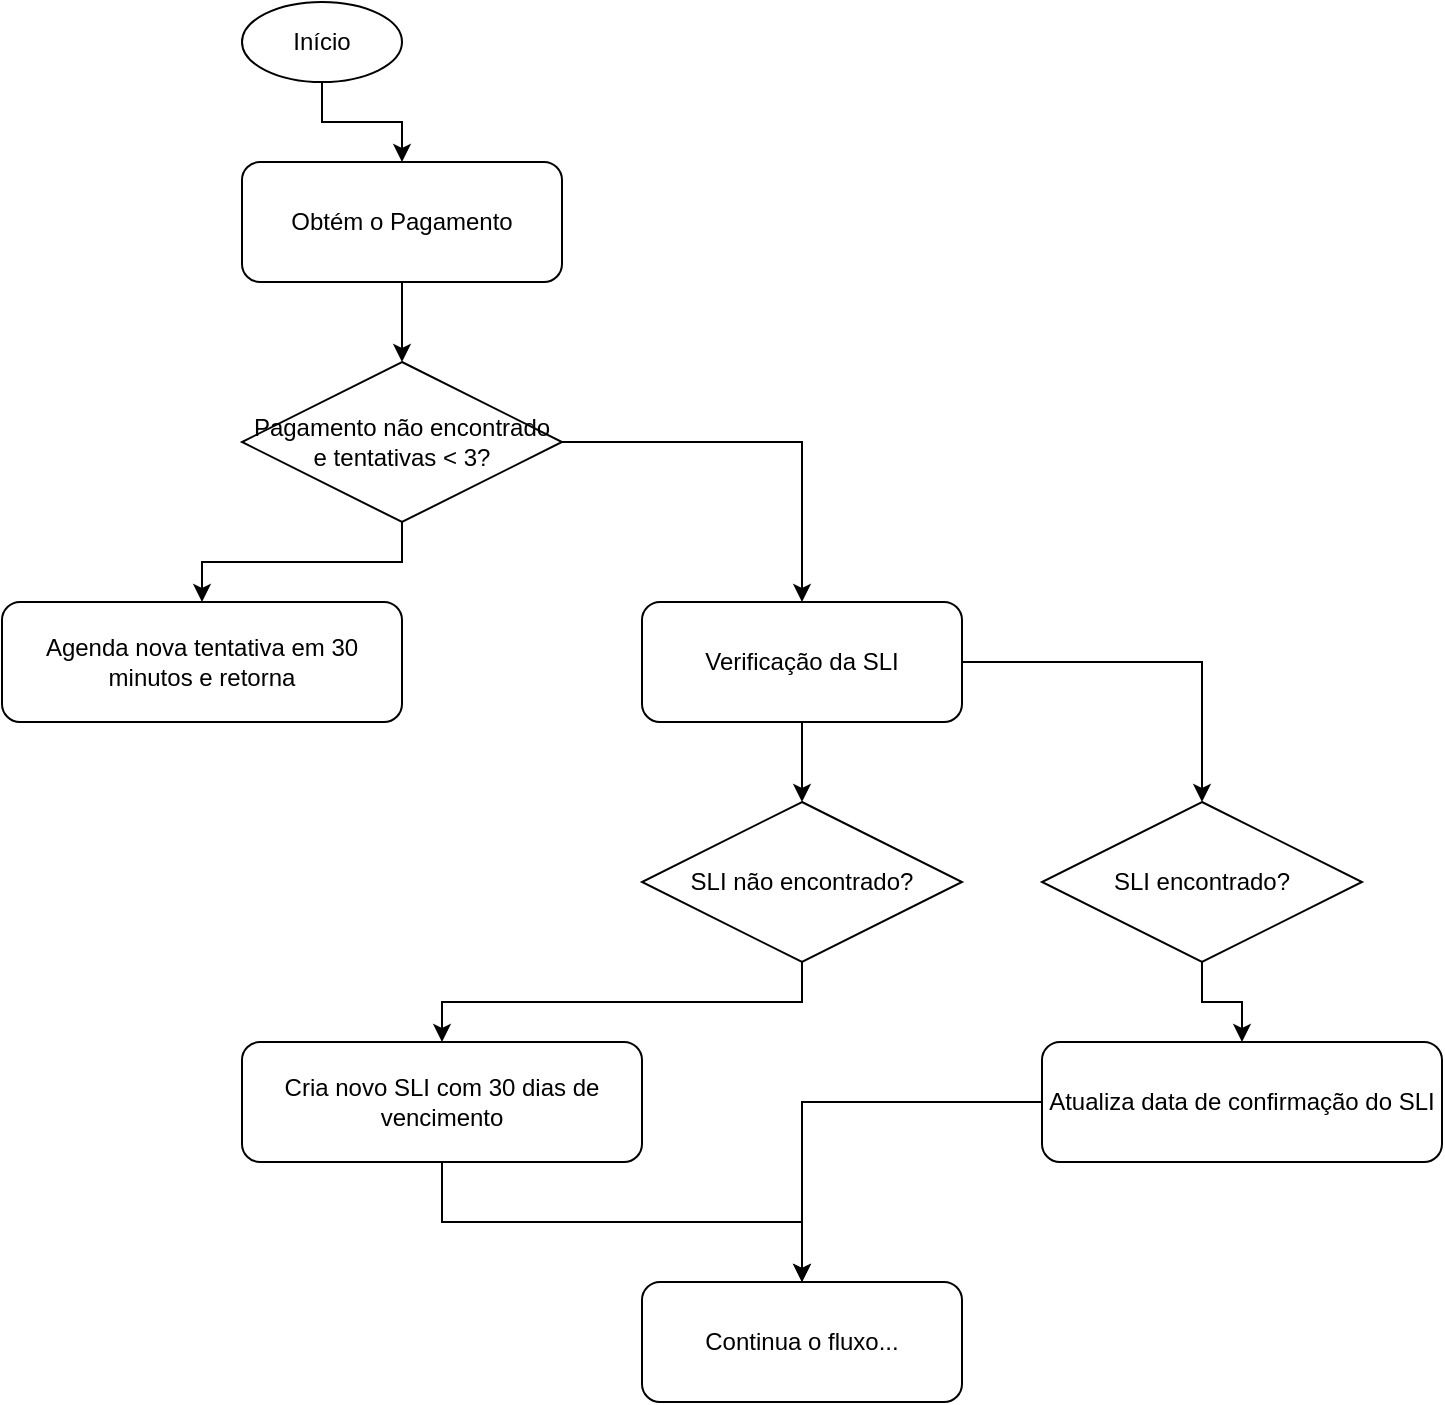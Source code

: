 <mxfile version="26.2.14">
  <diagram id="GeneratedFlow" name="Fluxo de Pagamento">
    <mxGraphModel dx="1426" dy="800" grid="1" gridSize="10" guides="1" tooltips="1" connect="1" arrows="1" fold="1" page="1" pageScale="1" pageWidth="827" pageHeight="1169" math="0" shadow="0">
      <root>
        <mxCell id="0" />
        <mxCell id="1" parent="0" />
        
        <!-- Início -->
        <mxCell id="start" value="Início" style="ellipse;whiteSpace=wrap;html=1;shadow=0;" parent="1" vertex="1">
          <mxGeometry x="160" y="40" width="80" height="40" as="geometry" />
        </mxCell>
        
        <!-- Obtém o Pagamento -->
        <mxCell id="getPayment" value="Obtém o Pagamento" style="rounded=1;whiteSpace=wrap;html=1;shadow=0;" parent="1" vertex="1">
          <mxGeometry x="160" y="120" width="160" height="60" as="geometry" />
        </mxCell>
        <mxCell id="edge1" style="edgeStyle=orthogonalEdgeStyle;rounded=0;html=1;" parent="1" source="start" target="getPayment" edge="1">
          <mxGeometry relative="1" as="geometry" />
        </mxCell>
        
        <!-- Pagamento não encontrado -->
        <mxCell id="paymentNotFound" value="Pagamento não encontrado e tentativas &lt; 3?" style="rhombus;whiteSpace=wrap;html=1;shadow=0;" parent="1" vertex="1">
          <mxGeometry x="160" y="220" width="160" height="80" as="geometry" />
        </mxCell>
        <mxCell id="edge2" style="edgeStyle=orthogonalEdgeStyle;rounded=0;html=1;" parent="1" source="getPayment" target="paymentNotFound" edge="1">
          <mxGeometry relative="1" as="geometry" />
        </mxCell>
        
        <!-- Nova tentativa -->
        <mxCell id="scheduleRetry" value="Agenda nova tentativa em 30 minutos e retorna" style="rounded=1;whiteSpace=wrap;html=1;shadow=0;" parent="1" vertex="1">
          <mxGeometry x="40" y="340" width="200" height="60" as="geometry" />
        </mxCell>
        <mxCell id="edge3" style="edgeStyle=orthogonalEdgeStyle;rounded=0;html=1;" parent="1" source="paymentNotFound" target="scheduleRetry" edge="1">
          <mxGeometry relative="1" as="geometry">
            <mxPoint as="offset" />
          </mxGeometry>
        </mxCell>
        
        <!-- Verificação da SLI -->
        <mxCell id="checkSLI" value="Verificação da SLI" style="rounded=1;whiteSpace=wrap;html=1;shadow=0;" parent="1" vertex="1">
          <mxGeometry x="360" y="340" width="160" height="60" as="geometry" />
        </mxCell>
        <mxCell id="edge4" style="edgeStyle=orthogonalEdgeStyle;rounded=0;html=1;" parent="1" source="paymentNotFound" target="checkSLI" edge="1">
          <mxGeometry relative="1" as="geometry">
            <mxPoint as="offset" />
          </mxGeometry>
        </mxCell>
        
        <!-- SLI não encontrado -->
        <mxCell id="sliNotFound" value="SLI não encontrado?" style="rhombus;whiteSpace=wrap;html=1;shadow=0;" parent="1" vertex="1">
          <mxGeometry x="360" y="440" width="160" height="80" as="geometry" />
        </mxCell>
        <mxCell id="edge5" style="edgeStyle=orthogonalEdgeStyle;rounded=0;html=1;" parent="1" source="checkSLI" target="sliNotFound" edge="1">
          <mxGeometry relative="1" as="geometry" />
        </mxCell>
        
        <!-- Cria novo SLI -->
        <mxCell id="createSLI" value="Cria novo SLI com 30 dias de vencimento" style="rounded=1;whiteSpace=wrap;html=1;shadow=0;" parent="1" vertex="1">
          <mxGeometry x="160" y="560" width="200" height="60" as="geometry" />
        </mxCell>
        <mxCell id="edge6" style="edgeStyle=orthogonalEdgeStyle;rounded=0;html=1;" parent="1" source="sliNotFound" target="createSLI" edge="1">
          <mxGeometry relative="1" as="geometry">
            <mxPoint as="offset" />
          </mxGeometry>
        </mxCell>
        
        <!-- SLI encontrado -->
        <mxCell id="sliFound" value="SLI encontrado?" style="rhombus;whiteSpace=wrap;html=1;shadow=0;" parent="1" vertex="1">
          <mxGeometry x="560" y="440" width="160" height="80" as="geometry" />
        </mxCell>
        <mxCell id="edge7" style="edgeStyle=orthogonalEdgeStyle;rounded=0;html=1;" parent="1" source="checkSLI" target="sliFound" edge="1">
          <mxGeometry relative="1" as="geometry" />
        </mxCell>
        
        <!-- Atualiza SLI -->
        <mxCell id="updateSLI" value="Atualiza data de confirmação do SLI" style="rounded=1;whiteSpace=wrap;html=1;shadow=0;" parent="1" vertex="1">
          <mxGeometry x="560" y="560" width="200" height="60" as="geometry" />
        </mxCell>
        <mxCell id="edge8" style="edgeStyle=orthogonalEdgeStyle;rounded=0;html=1;" parent="1" source="sliFound" target="updateSLI" edge="1">
          <mxGeometry relative="1" as="geometry">
            <mxPoint as="offset" />
          </mxGeometry>
        </mxCell>
        
        <!-- Continua o fluxo -->
        <mxCell id="continue" value="Continua o fluxo..." style="rounded=1;whiteSpace=wrap;html=1;shadow=0;" parent="1" vertex="1">
          <mxGeometry x="360" y="680" width="160" height="60" as="geometry" />
        </mxCell>
        <mxCell id="edge9" style="edgeStyle=orthogonalEdgeStyle;rounded=0;html=1;" parent="1" source="createSLI" target="continue" edge="1">
          <mxGeometry relative="1" as="geometry" />
        </mxCell>
        <mxCell id="edge10" style="edgeStyle=orthogonalEdgeStyle;rounded=0;html=1;" parent="1" source="updateSLI" target="continue" edge="1">
          <mxGeometry relative="1" as="geometry" />
        </mxCell>
      </root>
    </mxGraphModel>
  </diagram>
</mxfile>